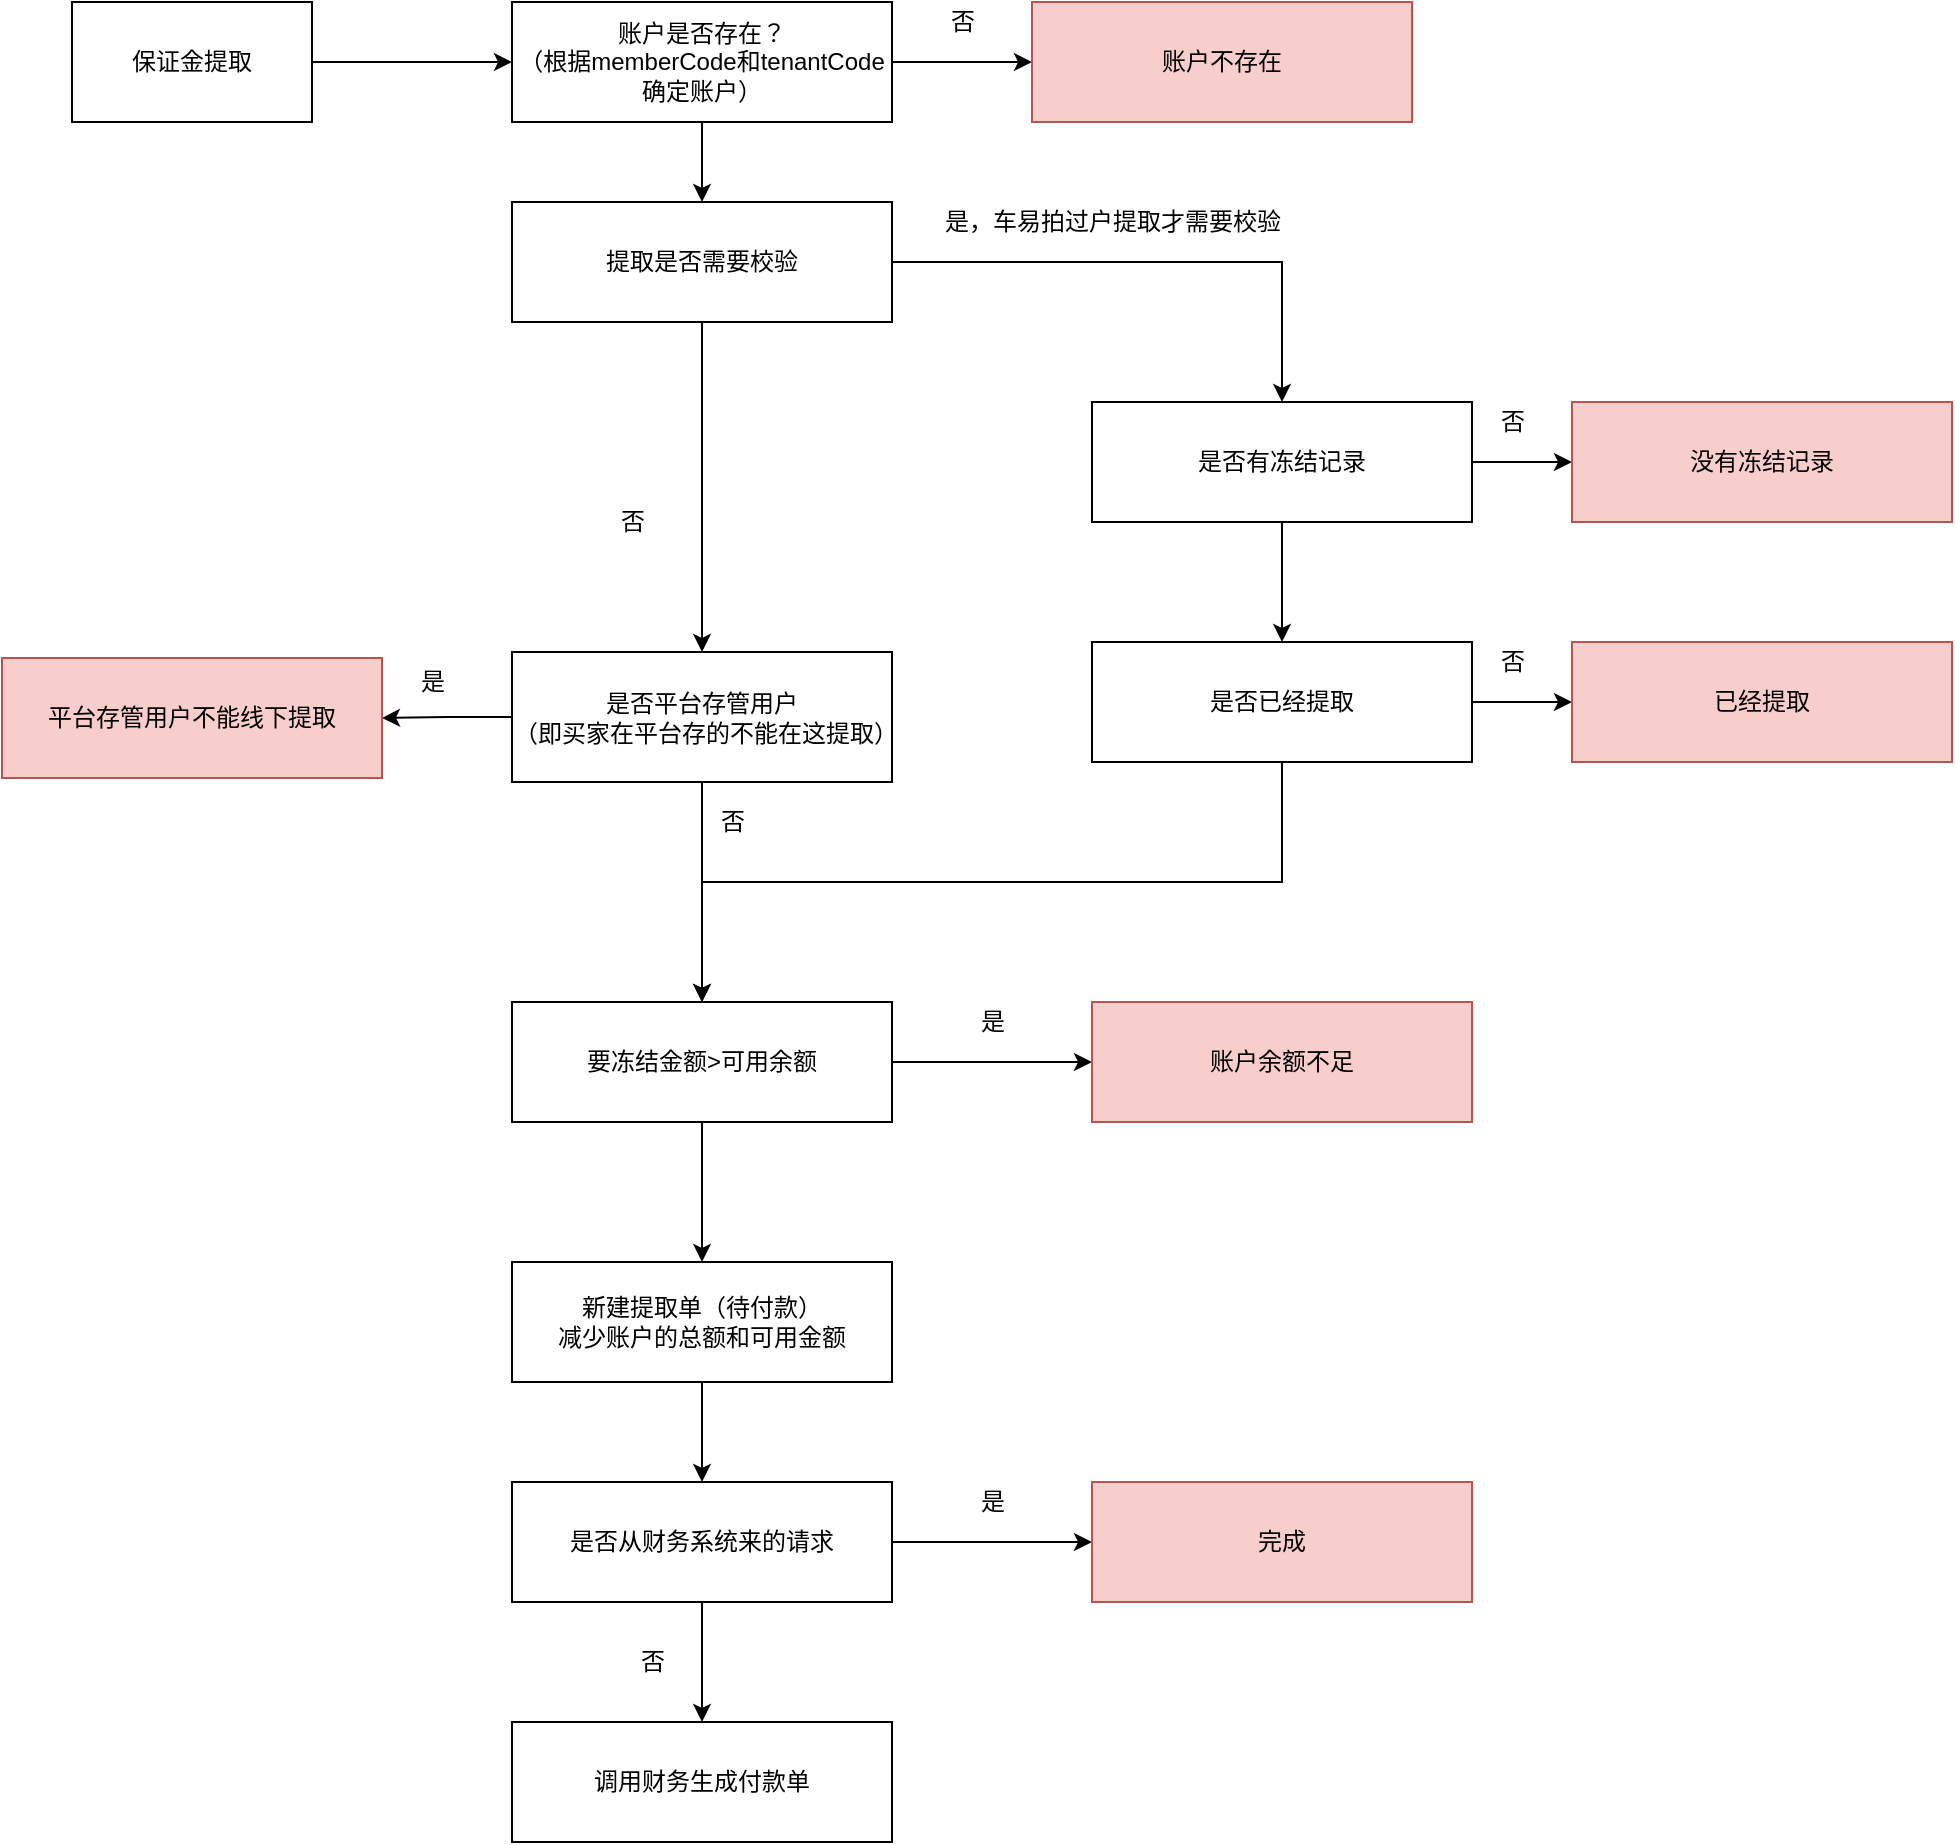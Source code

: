 <mxfile version="15.5.6" type="github">
  <diagram id="bLJaHfbl721Ww7uJsVYT" name="Page-1">
    <mxGraphModel dx="2253" dy="771" grid="1" gridSize="10" guides="1" tooltips="1" connect="1" arrows="1" fold="1" page="1" pageScale="1" pageWidth="827" pageHeight="1169" math="0" shadow="0">
      <root>
        <mxCell id="0" />
        <mxCell id="1" parent="0" />
        <mxCell id="wY0N__HVCsHfZeHSBFwi-47" style="edgeStyle=orthogonalEdgeStyle;rounded=0;orthogonalLoop=1;jettySize=auto;html=1;exitX=1;exitY=0.5;exitDx=0;exitDy=0;entryX=0;entryY=0.5;entryDx=0;entryDy=0;" edge="1" parent="1" source="wY0N__HVCsHfZeHSBFwi-1" target="wY0N__HVCsHfZeHSBFwi-2">
          <mxGeometry relative="1" as="geometry" />
        </mxCell>
        <mxCell id="wY0N__HVCsHfZeHSBFwi-1" value="保证金提取" style="rounded=0;whiteSpace=wrap;html=1;" vertex="1" parent="1">
          <mxGeometry x="20" y="200" width="120" height="60" as="geometry" />
        </mxCell>
        <mxCell id="wY0N__HVCsHfZeHSBFwi-4" style="edgeStyle=orthogonalEdgeStyle;rounded=0;orthogonalLoop=1;jettySize=auto;html=1;exitX=1;exitY=0.5;exitDx=0;exitDy=0;entryX=0;entryY=0.5;entryDx=0;entryDy=0;" edge="1" parent="1" source="wY0N__HVCsHfZeHSBFwi-2" target="wY0N__HVCsHfZeHSBFwi-3">
          <mxGeometry relative="1" as="geometry" />
        </mxCell>
        <mxCell id="wY0N__HVCsHfZeHSBFwi-48" style="edgeStyle=orthogonalEdgeStyle;rounded=0;orthogonalLoop=1;jettySize=auto;html=1;exitX=0.5;exitY=1;exitDx=0;exitDy=0;entryX=0.5;entryY=0;entryDx=0;entryDy=0;" edge="1" parent="1" source="wY0N__HVCsHfZeHSBFwi-2" target="wY0N__HVCsHfZeHSBFwi-6">
          <mxGeometry relative="1" as="geometry" />
        </mxCell>
        <mxCell id="wY0N__HVCsHfZeHSBFwi-2" value="账户是否存在？&lt;br&gt;（根据memberCode和tenantCode&lt;br&gt;确定账户）" style="rounded=0;whiteSpace=wrap;html=1;" vertex="1" parent="1">
          <mxGeometry x="240" y="200" width="190" height="60" as="geometry" />
        </mxCell>
        <mxCell id="wY0N__HVCsHfZeHSBFwi-3" value="账户不存在" style="rounded=0;whiteSpace=wrap;html=1;fillColor=#f8cecc;strokeColor=#b85450;" vertex="1" parent="1">
          <mxGeometry x="500" y="200" width="190" height="60" as="geometry" />
        </mxCell>
        <mxCell id="wY0N__HVCsHfZeHSBFwi-5" value="否" style="text;html=1;align=center;verticalAlign=middle;resizable=0;points=[];autosize=1;strokeColor=none;fillColor=none;" vertex="1" parent="1">
          <mxGeometry x="450" y="200" width="30" height="20" as="geometry" />
        </mxCell>
        <mxCell id="wY0N__HVCsHfZeHSBFwi-8" style="edgeStyle=orthogonalEdgeStyle;rounded=0;orthogonalLoop=1;jettySize=auto;html=1;exitX=1;exitY=0.5;exitDx=0;exitDy=0;" edge="1" parent="1" source="wY0N__HVCsHfZeHSBFwi-6" target="wY0N__HVCsHfZeHSBFwi-7">
          <mxGeometry relative="1" as="geometry" />
        </mxCell>
        <mxCell id="wY0N__HVCsHfZeHSBFwi-38" style="edgeStyle=orthogonalEdgeStyle;rounded=0;orthogonalLoop=1;jettySize=auto;html=1;entryX=0.5;entryY=0;entryDx=0;entryDy=0;" edge="1" parent="1" source="wY0N__HVCsHfZeHSBFwi-6" target="wY0N__HVCsHfZeHSBFwi-40">
          <mxGeometry relative="1" as="geometry">
            <mxPoint x="335" y="420" as="targetPoint" />
          </mxGeometry>
        </mxCell>
        <mxCell id="wY0N__HVCsHfZeHSBFwi-6" value="提取是否需要校验" style="rounded=0;whiteSpace=wrap;html=1;" vertex="1" parent="1">
          <mxGeometry x="240" y="300" width="190" height="60" as="geometry" />
        </mxCell>
        <mxCell id="wY0N__HVCsHfZeHSBFwi-31" style="edgeStyle=orthogonalEdgeStyle;rounded=0;orthogonalLoop=1;jettySize=auto;html=1;exitX=1;exitY=0.5;exitDx=0;exitDy=0;entryX=0;entryY=0.5;entryDx=0;entryDy=0;" edge="1" parent="1" source="wY0N__HVCsHfZeHSBFwi-7" target="wY0N__HVCsHfZeHSBFwi-29">
          <mxGeometry relative="1" as="geometry" />
        </mxCell>
        <mxCell id="wY0N__HVCsHfZeHSBFwi-33" style="edgeStyle=orthogonalEdgeStyle;rounded=0;orthogonalLoop=1;jettySize=auto;html=1;exitX=0.5;exitY=1;exitDx=0;exitDy=0;entryX=0.5;entryY=0;entryDx=0;entryDy=0;" edge="1" parent="1" source="wY0N__HVCsHfZeHSBFwi-7" target="wY0N__HVCsHfZeHSBFwi-28">
          <mxGeometry relative="1" as="geometry" />
        </mxCell>
        <mxCell id="wY0N__HVCsHfZeHSBFwi-7" value="是否有冻结记录" style="rounded=0;whiteSpace=wrap;html=1;" vertex="1" parent="1">
          <mxGeometry x="530" y="400" width="190" height="60" as="geometry" />
        </mxCell>
        <mxCell id="wY0N__HVCsHfZeHSBFwi-9" value="是，车易拍过户提取才需要校验" style="text;html=1;align=center;verticalAlign=middle;resizable=0;points=[];autosize=1;strokeColor=none;fillColor=none;" vertex="1" parent="1">
          <mxGeometry x="450" y="300" width="180" height="20" as="geometry" />
        </mxCell>
        <mxCell id="wY0N__HVCsHfZeHSBFwi-12" style="edgeStyle=orthogonalEdgeStyle;rounded=0;orthogonalLoop=1;jettySize=auto;html=1;exitX=1;exitY=0.5;exitDx=0;exitDy=0;entryX=0;entryY=0.5;entryDx=0;entryDy=0;" edge="1" parent="1" source="wY0N__HVCsHfZeHSBFwi-10" target="wY0N__HVCsHfZeHSBFwi-11">
          <mxGeometry relative="1" as="geometry" />
        </mxCell>
        <mxCell id="wY0N__HVCsHfZeHSBFwi-27" style="edgeStyle=orthogonalEdgeStyle;rounded=0;orthogonalLoop=1;jettySize=auto;html=1;exitX=0.5;exitY=1;exitDx=0;exitDy=0;entryX=0.5;entryY=0;entryDx=0;entryDy=0;" edge="1" parent="1" source="wY0N__HVCsHfZeHSBFwi-10" target="wY0N__HVCsHfZeHSBFwi-14">
          <mxGeometry relative="1" as="geometry" />
        </mxCell>
        <mxCell id="wY0N__HVCsHfZeHSBFwi-10" value="要冻结金额&amp;gt;可用余额" style="rounded=0;whiteSpace=wrap;html=1;" vertex="1" parent="1">
          <mxGeometry x="240" y="700" width="190" height="60" as="geometry" />
        </mxCell>
        <mxCell id="wY0N__HVCsHfZeHSBFwi-11" value="账户余额不足" style="rounded=0;whiteSpace=wrap;html=1;fillColor=#f8cecc;strokeColor=#b85450;" vertex="1" parent="1">
          <mxGeometry x="530" y="700" width="190" height="60" as="geometry" />
        </mxCell>
        <mxCell id="wY0N__HVCsHfZeHSBFwi-13" value="是" style="text;html=1;align=center;verticalAlign=middle;resizable=0;points=[];autosize=1;strokeColor=none;fillColor=none;" vertex="1" parent="1">
          <mxGeometry x="465" y="700" width="30" height="20" as="geometry" />
        </mxCell>
        <mxCell id="wY0N__HVCsHfZeHSBFwi-26" style="edgeStyle=orthogonalEdgeStyle;rounded=0;orthogonalLoop=1;jettySize=auto;html=1;exitX=0.5;exitY=1;exitDx=0;exitDy=0;entryX=0.5;entryY=0;entryDx=0;entryDy=0;" edge="1" parent="1" source="wY0N__HVCsHfZeHSBFwi-14" target="wY0N__HVCsHfZeHSBFwi-15">
          <mxGeometry relative="1" as="geometry" />
        </mxCell>
        <mxCell id="wY0N__HVCsHfZeHSBFwi-14" value="新建提取单（待付款）&lt;br&gt;减少账户的总额和可用金额" style="rounded=0;whiteSpace=wrap;html=1;" vertex="1" parent="1">
          <mxGeometry x="240" y="830" width="190" height="60" as="geometry" />
        </mxCell>
        <mxCell id="wY0N__HVCsHfZeHSBFwi-21" style="edgeStyle=orthogonalEdgeStyle;rounded=0;orthogonalLoop=1;jettySize=auto;html=1;exitX=1;exitY=0.5;exitDx=0;exitDy=0;entryX=0;entryY=0.5;entryDx=0;entryDy=0;" edge="1" parent="1" source="wY0N__HVCsHfZeHSBFwi-15" target="wY0N__HVCsHfZeHSBFwi-16">
          <mxGeometry relative="1" as="geometry" />
        </mxCell>
        <mxCell id="wY0N__HVCsHfZeHSBFwi-24" value="" style="edgeStyle=orthogonalEdgeStyle;rounded=0;orthogonalLoop=1;jettySize=auto;html=1;" edge="1" parent="1" source="wY0N__HVCsHfZeHSBFwi-15" target="wY0N__HVCsHfZeHSBFwi-23">
          <mxGeometry relative="1" as="geometry" />
        </mxCell>
        <mxCell id="wY0N__HVCsHfZeHSBFwi-15" value="是否从财务系统来的请求" style="rounded=0;whiteSpace=wrap;html=1;" vertex="1" parent="1">
          <mxGeometry x="240" y="940" width="190" height="60" as="geometry" />
        </mxCell>
        <mxCell id="wY0N__HVCsHfZeHSBFwi-16" value="完成" style="rounded=0;whiteSpace=wrap;html=1;fillColor=#f8cecc;strokeColor=#b85450;" vertex="1" parent="1">
          <mxGeometry x="530" y="940" width="190" height="60" as="geometry" />
        </mxCell>
        <mxCell id="wY0N__HVCsHfZeHSBFwi-22" value="是" style="text;html=1;align=center;verticalAlign=middle;resizable=0;points=[];autosize=1;strokeColor=none;fillColor=none;" vertex="1" parent="1">
          <mxGeometry x="465" y="940" width="30" height="20" as="geometry" />
        </mxCell>
        <mxCell id="wY0N__HVCsHfZeHSBFwi-23" value="调用财务生成付款单" style="rounded=0;whiteSpace=wrap;html=1;" vertex="1" parent="1">
          <mxGeometry x="240" y="1060" width="190" height="60" as="geometry" />
        </mxCell>
        <mxCell id="wY0N__HVCsHfZeHSBFwi-25" value="否" style="text;html=1;align=center;verticalAlign=middle;resizable=0;points=[];autosize=1;strokeColor=none;fillColor=none;" vertex="1" parent="1">
          <mxGeometry x="295" y="1020" width="30" height="20" as="geometry" />
        </mxCell>
        <mxCell id="wY0N__HVCsHfZeHSBFwi-32" style="edgeStyle=orthogonalEdgeStyle;rounded=0;orthogonalLoop=1;jettySize=auto;html=1;exitX=1;exitY=0.5;exitDx=0;exitDy=0;entryX=0;entryY=0.5;entryDx=0;entryDy=0;" edge="1" parent="1" source="wY0N__HVCsHfZeHSBFwi-28" target="wY0N__HVCsHfZeHSBFwi-30">
          <mxGeometry relative="1" as="geometry" />
        </mxCell>
        <mxCell id="wY0N__HVCsHfZeHSBFwi-34" style="edgeStyle=orthogonalEdgeStyle;rounded=0;orthogonalLoop=1;jettySize=auto;html=1;exitX=0.5;exitY=1;exitDx=0;exitDy=0;entryX=0.5;entryY=0;entryDx=0;entryDy=0;" edge="1" parent="1" source="wY0N__HVCsHfZeHSBFwi-28" target="wY0N__HVCsHfZeHSBFwi-10">
          <mxGeometry relative="1" as="geometry" />
        </mxCell>
        <mxCell id="wY0N__HVCsHfZeHSBFwi-28" value="是否已经提取" style="rounded=0;whiteSpace=wrap;html=1;" vertex="1" parent="1">
          <mxGeometry x="530" y="520" width="190" height="60" as="geometry" />
        </mxCell>
        <mxCell id="wY0N__HVCsHfZeHSBFwi-29" value="没有冻结记录" style="rounded=0;whiteSpace=wrap;html=1;fillColor=#f8cecc;strokeColor=#b85450;" vertex="1" parent="1">
          <mxGeometry x="770" y="400" width="190" height="60" as="geometry" />
        </mxCell>
        <mxCell id="wY0N__HVCsHfZeHSBFwi-30" value="已经提取" style="rounded=0;whiteSpace=wrap;html=1;fillColor=#f8cecc;strokeColor=#b85450;" vertex="1" parent="1">
          <mxGeometry x="770" y="520" width="190" height="60" as="geometry" />
        </mxCell>
        <mxCell id="wY0N__HVCsHfZeHSBFwi-35" value="否" style="text;html=1;align=center;verticalAlign=middle;resizable=0;points=[];autosize=1;strokeColor=none;fillColor=none;" vertex="1" parent="1">
          <mxGeometry x="725" y="400" width="30" height="20" as="geometry" />
        </mxCell>
        <mxCell id="wY0N__HVCsHfZeHSBFwi-36" value="否" style="text;html=1;align=center;verticalAlign=middle;resizable=0;points=[];autosize=1;strokeColor=none;fillColor=none;" vertex="1" parent="1">
          <mxGeometry x="725" y="520" width="30" height="20" as="geometry" />
        </mxCell>
        <mxCell id="wY0N__HVCsHfZeHSBFwi-39" value="否" style="text;html=1;align=center;verticalAlign=middle;resizable=0;points=[];autosize=1;strokeColor=none;fillColor=none;" vertex="1" parent="1">
          <mxGeometry x="285" y="450" width="30" height="20" as="geometry" />
        </mxCell>
        <mxCell id="wY0N__HVCsHfZeHSBFwi-41" style="edgeStyle=orthogonalEdgeStyle;rounded=0;orthogonalLoop=1;jettySize=auto;html=1;" edge="1" parent="1" source="wY0N__HVCsHfZeHSBFwi-40" target="wY0N__HVCsHfZeHSBFwi-10">
          <mxGeometry relative="1" as="geometry" />
        </mxCell>
        <mxCell id="wY0N__HVCsHfZeHSBFwi-49" style="edgeStyle=orthogonalEdgeStyle;rounded=0;orthogonalLoop=1;jettySize=auto;html=1;exitX=0;exitY=0.5;exitDx=0;exitDy=0;entryX=1;entryY=0.5;entryDx=0;entryDy=0;" edge="1" parent="1" source="wY0N__HVCsHfZeHSBFwi-40" target="wY0N__HVCsHfZeHSBFwi-43">
          <mxGeometry relative="1" as="geometry" />
        </mxCell>
        <mxCell id="wY0N__HVCsHfZeHSBFwi-40" value="是否平台存管用户&lt;br&gt;（即买家在平台存的不能在这提取）" style="rounded=0;whiteSpace=wrap;html=1;" vertex="1" parent="1">
          <mxGeometry x="240" y="525" width="190" height="65" as="geometry" />
        </mxCell>
        <mxCell id="wY0N__HVCsHfZeHSBFwi-42" value="否" style="text;html=1;align=center;verticalAlign=middle;resizable=0;points=[];autosize=1;strokeColor=none;fillColor=none;" vertex="1" parent="1">
          <mxGeometry x="335" y="600" width="30" height="20" as="geometry" />
        </mxCell>
        <mxCell id="wY0N__HVCsHfZeHSBFwi-43" value="&lt;pre&gt;平台存管用户不能线下提取&lt;/pre&gt;" style="rounded=0;whiteSpace=wrap;html=1;fillColor=#f8cecc;strokeColor=#b85450;" vertex="1" parent="1">
          <mxGeometry x="-15" y="528" width="190" height="60" as="geometry" />
        </mxCell>
        <mxCell id="wY0N__HVCsHfZeHSBFwi-45" value="是" style="text;html=1;align=center;verticalAlign=middle;resizable=0;points=[];autosize=1;strokeColor=none;fillColor=none;" vertex="1" parent="1">
          <mxGeometry x="185" y="530" width="30" height="20" as="geometry" />
        </mxCell>
      </root>
    </mxGraphModel>
  </diagram>
</mxfile>
